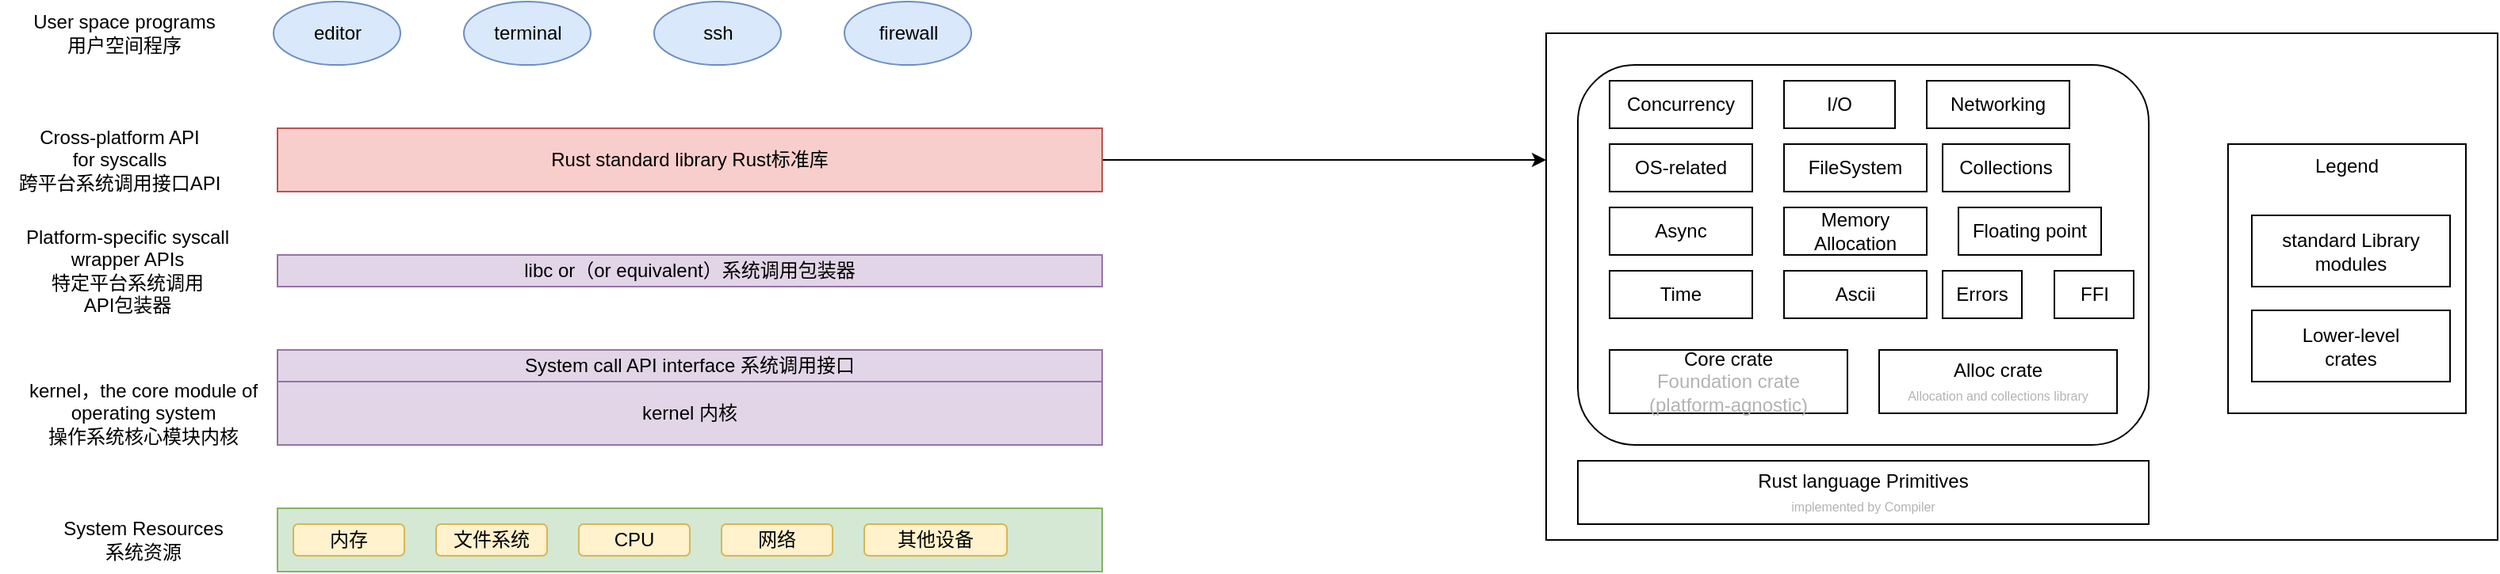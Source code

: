 <mxfile version="21.2.9" type="github">
  <diagram name="第 1 页" id="ruGdGsVqz76HTMlJoUBi">
    <mxGraphModel dx="1804" dy="376" grid="1" gridSize="10" guides="1" tooltips="1" connect="1" arrows="1" fold="1" page="1" pageScale="1" pageWidth="827" pageHeight="1169" math="0" shadow="0">
      <root>
        <mxCell id="0" />
        <mxCell id="1" parent="0" />
        <mxCell id="9S9opLhV0Gk6htUkP5t5-1" value="" style="rounded=0;whiteSpace=wrap;html=1;fillColor=#d5e8d4;strokeColor=#82b366;" vertex="1" parent="1">
          <mxGeometry x="120" y="320" width="520" height="40" as="geometry" />
        </mxCell>
        <mxCell id="9S9opLhV0Gk6htUkP5t5-2" value="内存" style="rounded=1;whiteSpace=wrap;html=1;fillColor=#fff2cc;strokeColor=#d6b656;" vertex="1" parent="1">
          <mxGeometry x="130" y="330" width="70" height="20" as="geometry" />
        </mxCell>
        <mxCell id="9S9opLhV0Gk6htUkP5t5-3" value="文件系统" style="rounded=1;whiteSpace=wrap;html=1;fillColor=#fff2cc;strokeColor=#d6b656;" vertex="1" parent="1">
          <mxGeometry x="220" y="330" width="70" height="20" as="geometry" />
        </mxCell>
        <mxCell id="9S9opLhV0Gk6htUkP5t5-4" value="CPU" style="rounded=1;whiteSpace=wrap;html=1;fillColor=#fff2cc;strokeColor=#d6b656;" vertex="1" parent="1">
          <mxGeometry x="310" y="330" width="70" height="20" as="geometry" />
        </mxCell>
        <mxCell id="9S9opLhV0Gk6htUkP5t5-6" value="网络" style="rounded=1;whiteSpace=wrap;html=1;fillColor=#fff2cc;strokeColor=#d6b656;" vertex="1" parent="1">
          <mxGeometry x="400" y="330" width="70" height="20" as="geometry" />
        </mxCell>
        <mxCell id="9S9opLhV0Gk6htUkP5t5-7" value="其他设备" style="rounded=1;whiteSpace=wrap;html=1;fillColor=#fff2cc;strokeColor=#d6b656;" vertex="1" parent="1">
          <mxGeometry x="490" y="330" width="90" height="20" as="geometry" />
        </mxCell>
        <mxCell id="9S9opLhV0Gk6htUkP5t5-8" value="System Resources&lt;br&gt;系统资源" style="text;html=1;align=center;verticalAlign=middle;resizable=0;points=[];autosize=1;strokeColor=none;fillColor=none;" vertex="1" parent="1">
          <mxGeometry x="-25" y="320" width="120" height="40" as="geometry" />
        </mxCell>
        <mxCell id="9S9opLhV0Gk6htUkP5t5-9" value="kernel 内核" style="rounded=0;whiteSpace=wrap;html=1;fillColor=#e1d5e7;strokeColor=#9673a6;" vertex="1" parent="1">
          <mxGeometry x="120" y="240" width="520" height="40" as="geometry" />
        </mxCell>
        <mxCell id="9S9opLhV0Gk6htUkP5t5-10" value="kernel，the core module of&lt;br&gt;operating system&lt;br&gt;操作系统核心模块内核" style="text;html=1;align=center;verticalAlign=middle;resizable=0;points=[];autosize=1;strokeColor=none;fillColor=none;" vertex="1" parent="1">
          <mxGeometry x="-50" y="230" width="170" height="60" as="geometry" />
        </mxCell>
        <mxCell id="9S9opLhV0Gk6htUkP5t5-11" value="System call API interface 系统调用接口" style="rounded=0;whiteSpace=wrap;html=1;fillColor=#e1d5e7;strokeColor=#9673a6;" vertex="1" parent="1">
          <mxGeometry x="120" y="220" width="520" height="20" as="geometry" />
        </mxCell>
        <mxCell id="9S9opLhV0Gk6htUkP5t5-12" value="libc or（or equivalent）系统调用包装器" style="rounded=0;whiteSpace=wrap;html=1;fillColor=#e1d5e7;strokeColor=#9673a6;" vertex="1" parent="1">
          <mxGeometry x="120" y="160" width="520" height="20" as="geometry" />
        </mxCell>
        <mxCell id="9S9opLhV0Gk6htUkP5t5-13" value="Platform-specific syscall&lt;br&gt;wrapper APIs&lt;br&gt;特定平台系统调用&lt;br&gt;API包装器&lt;br&gt;" style="text;html=1;align=center;verticalAlign=middle;resizable=0;points=[];autosize=1;strokeColor=none;fillColor=none;" vertex="1" parent="1">
          <mxGeometry x="-50" y="135" width="150" height="70" as="geometry" />
        </mxCell>
        <mxCell id="9S9opLhV0Gk6htUkP5t5-25" style="edgeStyle=orthogonalEdgeStyle;rounded=0;orthogonalLoop=1;jettySize=auto;html=1;entryX=0;entryY=0.25;entryDx=0;entryDy=0;" edge="1" parent="1" source="9S9opLhV0Gk6htUkP5t5-15" target="9S9opLhV0Gk6htUkP5t5-23">
          <mxGeometry relative="1" as="geometry" />
        </mxCell>
        <mxCell id="9S9opLhV0Gk6htUkP5t5-15" value="Rust standard library Rust标准库" style="rounded=0;whiteSpace=wrap;html=1;fillColor=#f8cecc;strokeColor=#b85450;" vertex="1" parent="1">
          <mxGeometry x="120" y="80" width="520" height="40" as="geometry" />
        </mxCell>
        <mxCell id="9S9opLhV0Gk6htUkP5t5-16" value="Cross-platform API&lt;br&gt;for syscalls&lt;br&gt;跨平台系统调用接口API" style="text;html=1;align=center;verticalAlign=middle;resizable=0;points=[];autosize=1;strokeColor=none;fillColor=none;" vertex="1" parent="1">
          <mxGeometry x="-55" y="70" width="150" height="60" as="geometry" />
        </mxCell>
        <mxCell id="9S9opLhV0Gk6htUkP5t5-17" value="editor" style="ellipse;whiteSpace=wrap;html=1;fillColor=#dae8fc;strokeColor=#6c8ebf;" vertex="1" parent="1">
          <mxGeometry x="117.5" width="80" height="40" as="geometry" />
        </mxCell>
        <mxCell id="9S9opLhV0Gk6htUkP5t5-18" value="terminal" style="ellipse;whiteSpace=wrap;html=1;fillColor=#dae8fc;strokeColor=#6c8ebf;" vertex="1" parent="1">
          <mxGeometry x="237.5" width="80" height="40" as="geometry" />
        </mxCell>
        <mxCell id="9S9opLhV0Gk6htUkP5t5-19" value="ssh" style="ellipse;whiteSpace=wrap;html=1;fillColor=#dae8fc;strokeColor=#6c8ebf;" vertex="1" parent="1">
          <mxGeometry x="357.5" width="80" height="40" as="geometry" />
        </mxCell>
        <mxCell id="9S9opLhV0Gk6htUkP5t5-20" value="firewall" style="ellipse;whiteSpace=wrap;html=1;fillColor=#dae8fc;strokeColor=#6c8ebf;" vertex="1" parent="1">
          <mxGeometry x="477.5" width="80" height="40" as="geometry" />
        </mxCell>
        <mxCell id="9S9opLhV0Gk6htUkP5t5-21" value="User space programs&lt;br&gt;用户空间程序" style="text;html=1;align=center;verticalAlign=middle;resizable=0;points=[];autosize=1;strokeColor=none;fillColor=none;" vertex="1" parent="1">
          <mxGeometry x="-47.5" width="140" height="40" as="geometry" />
        </mxCell>
        <mxCell id="9S9opLhV0Gk6htUkP5t5-23" value="" style="rounded=0;whiteSpace=wrap;html=1;" vertex="1" parent="1">
          <mxGeometry x="920" y="20" width="600" height="320" as="geometry" />
        </mxCell>
        <mxCell id="9S9opLhV0Gk6htUkP5t5-27" value="" style="rounded=1;whiteSpace=wrap;html=1;" vertex="1" parent="1">
          <mxGeometry x="940" y="40" width="360" height="240" as="geometry" />
        </mxCell>
        <mxCell id="9S9opLhV0Gk6htUkP5t5-28" value="Concurrency" style="rounded=0;whiteSpace=wrap;html=1;" vertex="1" parent="1">
          <mxGeometry x="960" y="50" width="90" height="30" as="geometry" />
        </mxCell>
        <mxCell id="9S9opLhV0Gk6htUkP5t5-29" value="I/O" style="rounded=0;whiteSpace=wrap;html=1;" vertex="1" parent="1">
          <mxGeometry x="1070" y="50" width="70" height="30" as="geometry" />
        </mxCell>
        <mxCell id="9S9opLhV0Gk6htUkP5t5-30" value="Networking" style="rounded=0;whiteSpace=wrap;html=1;" vertex="1" parent="1">
          <mxGeometry x="1160" y="50" width="90" height="30" as="geometry" />
        </mxCell>
        <mxCell id="9S9opLhV0Gk6htUkP5t5-31" value="OS-related" style="rounded=0;whiteSpace=wrap;html=1;" vertex="1" parent="1">
          <mxGeometry x="960" y="90" width="90" height="30" as="geometry" />
        </mxCell>
        <mxCell id="9S9opLhV0Gk6htUkP5t5-32" value="FileSystem" style="rounded=0;whiteSpace=wrap;html=1;" vertex="1" parent="1">
          <mxGeometry x="1070" y="90" width="90" height="30" as="geometry" />
        </mxCell>
        <mxCell id="9S9opLhV0Gk6htUkP5t5-33" value="Collections" style="rounded=0;whiteSpace=wrap;html=1;" vertex="1" parent="1">
          <mxGeometry x="1170" y="90" width="80" height="30" as="geometry" />
        </mxCell>
        <mxCell id="9S9opLhV0Gk6htUkP5t5-34" value="Async" style="rounded=0;whiteSpace=wrap;html=1;" vertex="1" parent="1">
          <mxGeometry x="960" y="130" width="90" height="30" as="geometry" />
        </mxCell>
        <mxCell id="9S9opLhV0Gk6htUkP5t5-35" value="Memory&lt;br&gt;Allocation" style="rounded=0;whiteSpace=wrap;html=1;" vertex="1" parent="1">
          <mxGeometry x="1070" y="130" width="90" height="30" as="geometry" />
        </mxCell>
        <mxCell id="9S9opLhV0Gk6htUkP5t5-36" value="FFI" style="rounded=0;whiteSpace=wrap;html=1;" vertex="1" parent="1">
          <mxGeometry x="1240.5" y="170" width="50" height="30" as="geometry" />
        </mxCell>
        <mxCell id="9S9opLhV0Gk6htUkP5t5-37" value="Time" style="rounded=0;whiteSpace=wrap;html=1;" vertex="1" parent="1">
          <mxGeometry x="960" y="170" width="90" height="30" as="geometry" />
        </mxCell>
        <mxCell id="9S9opLhV0Gk6htUkP5t5-38" value="Ascii" style="rounded=0;whiteSpace=wrap;html=1;" vertex="1" parent="1">
          <mxGeometry x="1070" y="170" width="90" height="30" as="geometry" />
        </mxCell>
        <mxCell id="9S9opLhV0Gk6htUkP5t5-39" value="Errors" style="rounded=0;whiteSpace=wrap;html=1;" vertex="1" parent="1">
          <mxGeometry x="1170" y="170" width="50" height="30" as="geometry" />
        </mxCell>
        <mxCell id="9S9opLhV0Gk6htUkP5t5-40" value="Core crate&lt;br&gt;&lt;font color=&quot;#b3b3b3&quot;&gt;Foundation crate&lt;br&gt;(platform-agnostic)&lt;/font&gt;" style="rounded=0;whiteSpace=wrap;html=1;" vertex="1" parent="1">
          <mxGeometry x="960" y="220" width="150" height="40" as="geometry" />
        </mxCell>
        <mxCell id="9S9opLhV0Gk6htUkP5t5-41" value="Alloc crate&lt;br&gt;&lt;font color=&quot;#b3b3b3&quot; style=&quot;font-size: 8px;&quot;&gt;Allocation and collections library&lt;/font&gt;" style="rounded=0;whiteSpace=wrap;html=1;" vertex="1" parent="1">
          <mxGeometry x="1130" y="220" width="150" height="40" as="geometry" />
        </mxCell>
        <mxCell id="9S9opLhV0Gk6htUkP5t5-42" value="Rust language Primitives&lt;br&gt;&lt;font color=&quot;#b3b3b3&quot; style=&quot;font-size: 8px;&quot;&gt;implemented by Compiler&lt;/font&gt;" style="rounded=0;whiteSpace=wrap;html=1;" vertex="1" parent="1">
          <mxGeometry x="940" y="290" width="360" height="40" as="geometry" />
        </mxCell>
        <mxCell id="9S9opLhV0Gk6htUkP5t5-43" value="Floating point" style="rounded=0;whiteSpace=wrap;html=1;" vertex="1" parent="1">
          <mxGeometry x="1180" y="130" width="90" height="30" as="geometry" />
        </mxCell>
        <mxCell id="9S9opLhV0Gk6htUkP5t5-44" value="Legend" style="rounded=0;whiteSpace=wrap;html=1;verticalAlign=top;" vertex="1" parent="1">
          <mxGeometry x="1350" y="90" width="150" height="170" as="geometry" />
        </mxCell>
        <mxCell id="9S9opLhV0Gk6htUkP5t5-45" value="standard Library modules" style="rounded=0;whiteSpace=wrap;html=1;" vertex="1" parent="1">
          <mxGeometry x="1365" y="135" width="125" height="45" as="geometry" />
        </mxCell>
        <mxCell id="9S9opLhV0Gk6htUkP5t5-46" value="Lower-level&lt;br&gt;crates" style="rounded=0;whiteSpace=wrap;html=1;" vertex="1" parent="1">
          <mxGeometry x="1365" y="195" width="125" height="45" as="geometry" />
        </mxCell>
      </root>
    </mxGraphModel>
  </diagram>
</mxfile>
